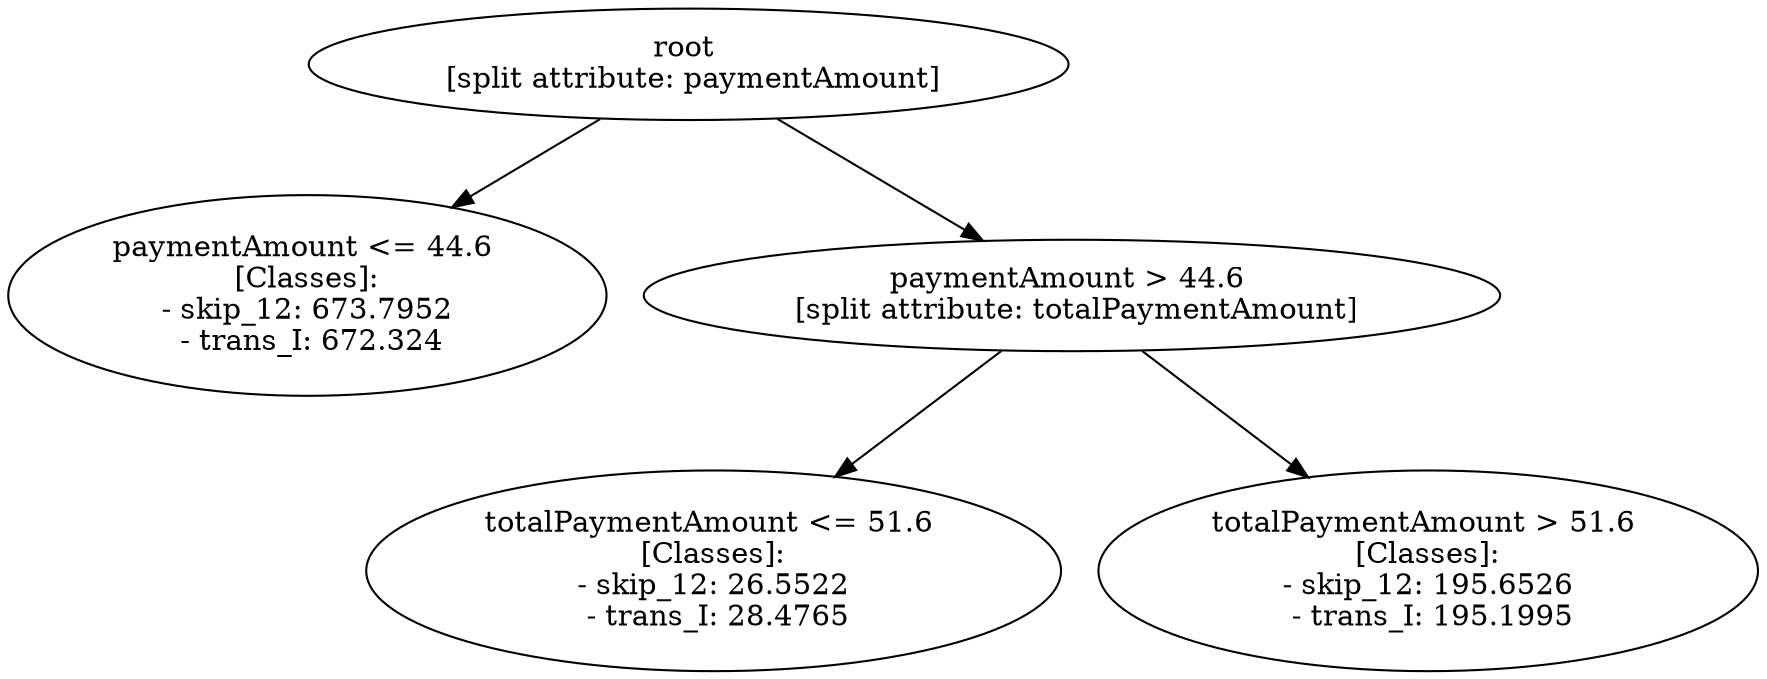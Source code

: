 // Road_Traffic_Fine_Management_Process-p_19-3
digraph "Road_Traffic_Fine_Management_Process-p_19-3" {
	"d289b0e7-acfd-4276-ac39-bc963e2a551c" [label="root 
 [split attribute: paymentAmount]"]
	"11ec7134-a887-4086-a062-ce762bd89eb8" [label="paymentAmount <= 44.6 
 [Classes]: 
 - skip_12: 673.7952 
 - trans_I: 672.324"]
	"d289b0e7-acfd-4276-ac39-bc963e2a551c" -> "11ec7134-a887-4086-a062-ce762bd89eb8"
	"a37f7e50-ed8d-4274-a65f-8e57e1d53a34" [label="paymentAmount > 44.6 
 [split attribute: totalPaymentAmount]"]
	"d289b0e7-acfd-4276-ac39-bc963e2a551c" -> "a37f7e50-ed8d-4274-a65f-8e57e1d53a34"
	"3c88435b-1b3d-4efa-91c8-8731ee74c516" [label="totalPaymentAmount <= 51.6 
 [Classes]: 
 - skip_12: 26.5522 
 - trans_I: 28.4765"]
	"a37f7e50-ed8d-4274-a65f-8e57e1d53a34" -> "3c88435b-1b3d-4efa-91c8-8731ee74c516"
	"4e1e5b10-d6cb-41c8-ae9d-aa6cb0ec7b83" [label="totalPaymentAmount > 51.6 
 [Classes]: 
 - skip_12: 195.6526 
 - trans_I: 195.1995"]
	"a37f7e50-ed8d-4274-a65f-8e57e1d53a34" -> "4e1e5b10-d6cb-41c8-ae9d-aa6cb0ec7b83"
}
